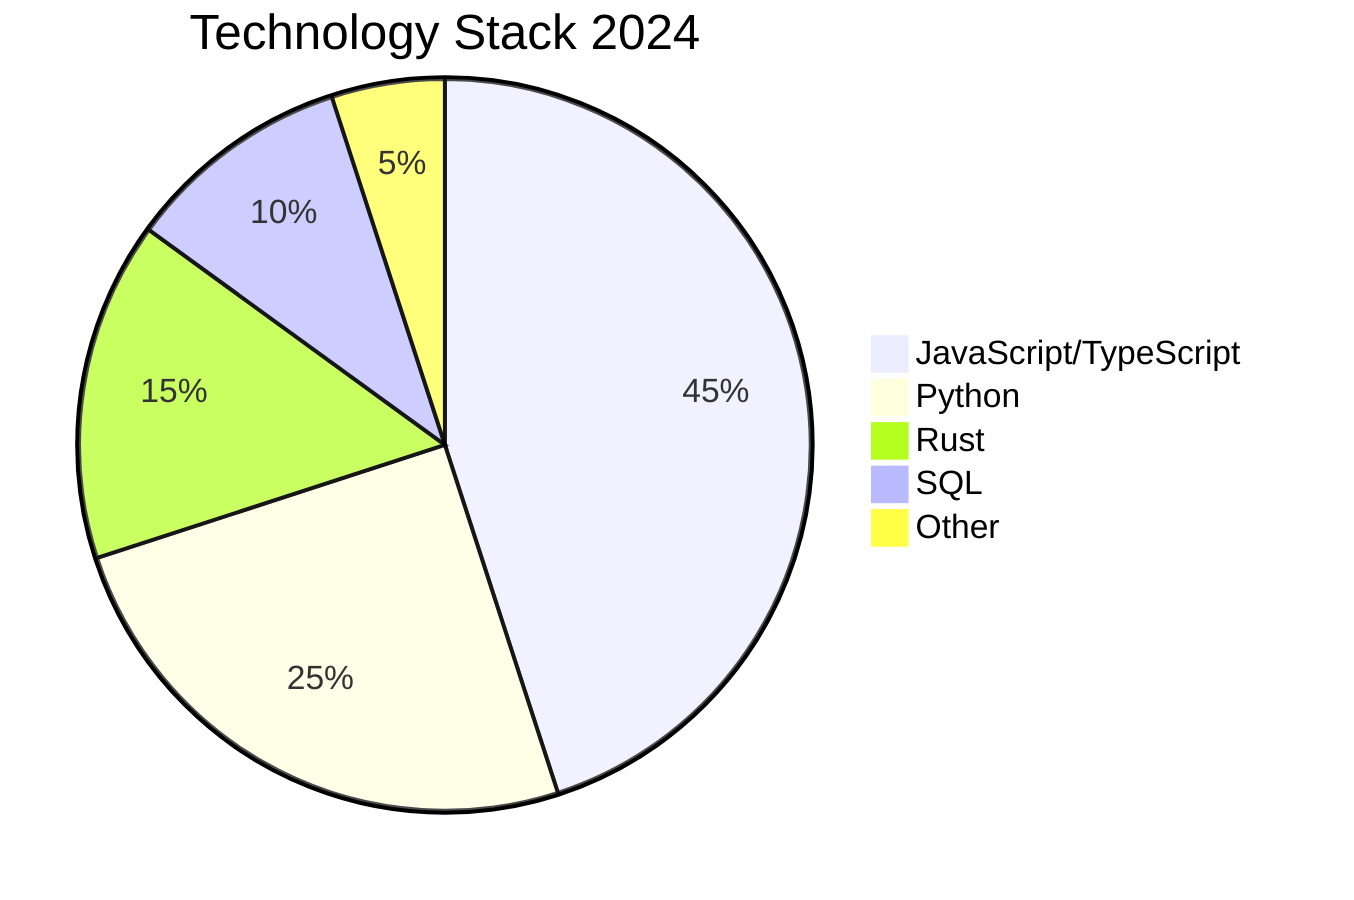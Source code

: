 pie
    title Technology Stack 2024
    "JavaScript/TypeScript" : 45
    "Python" : 25
    "Rust" : 15
    "SQL" : 10
    "Other" : 5